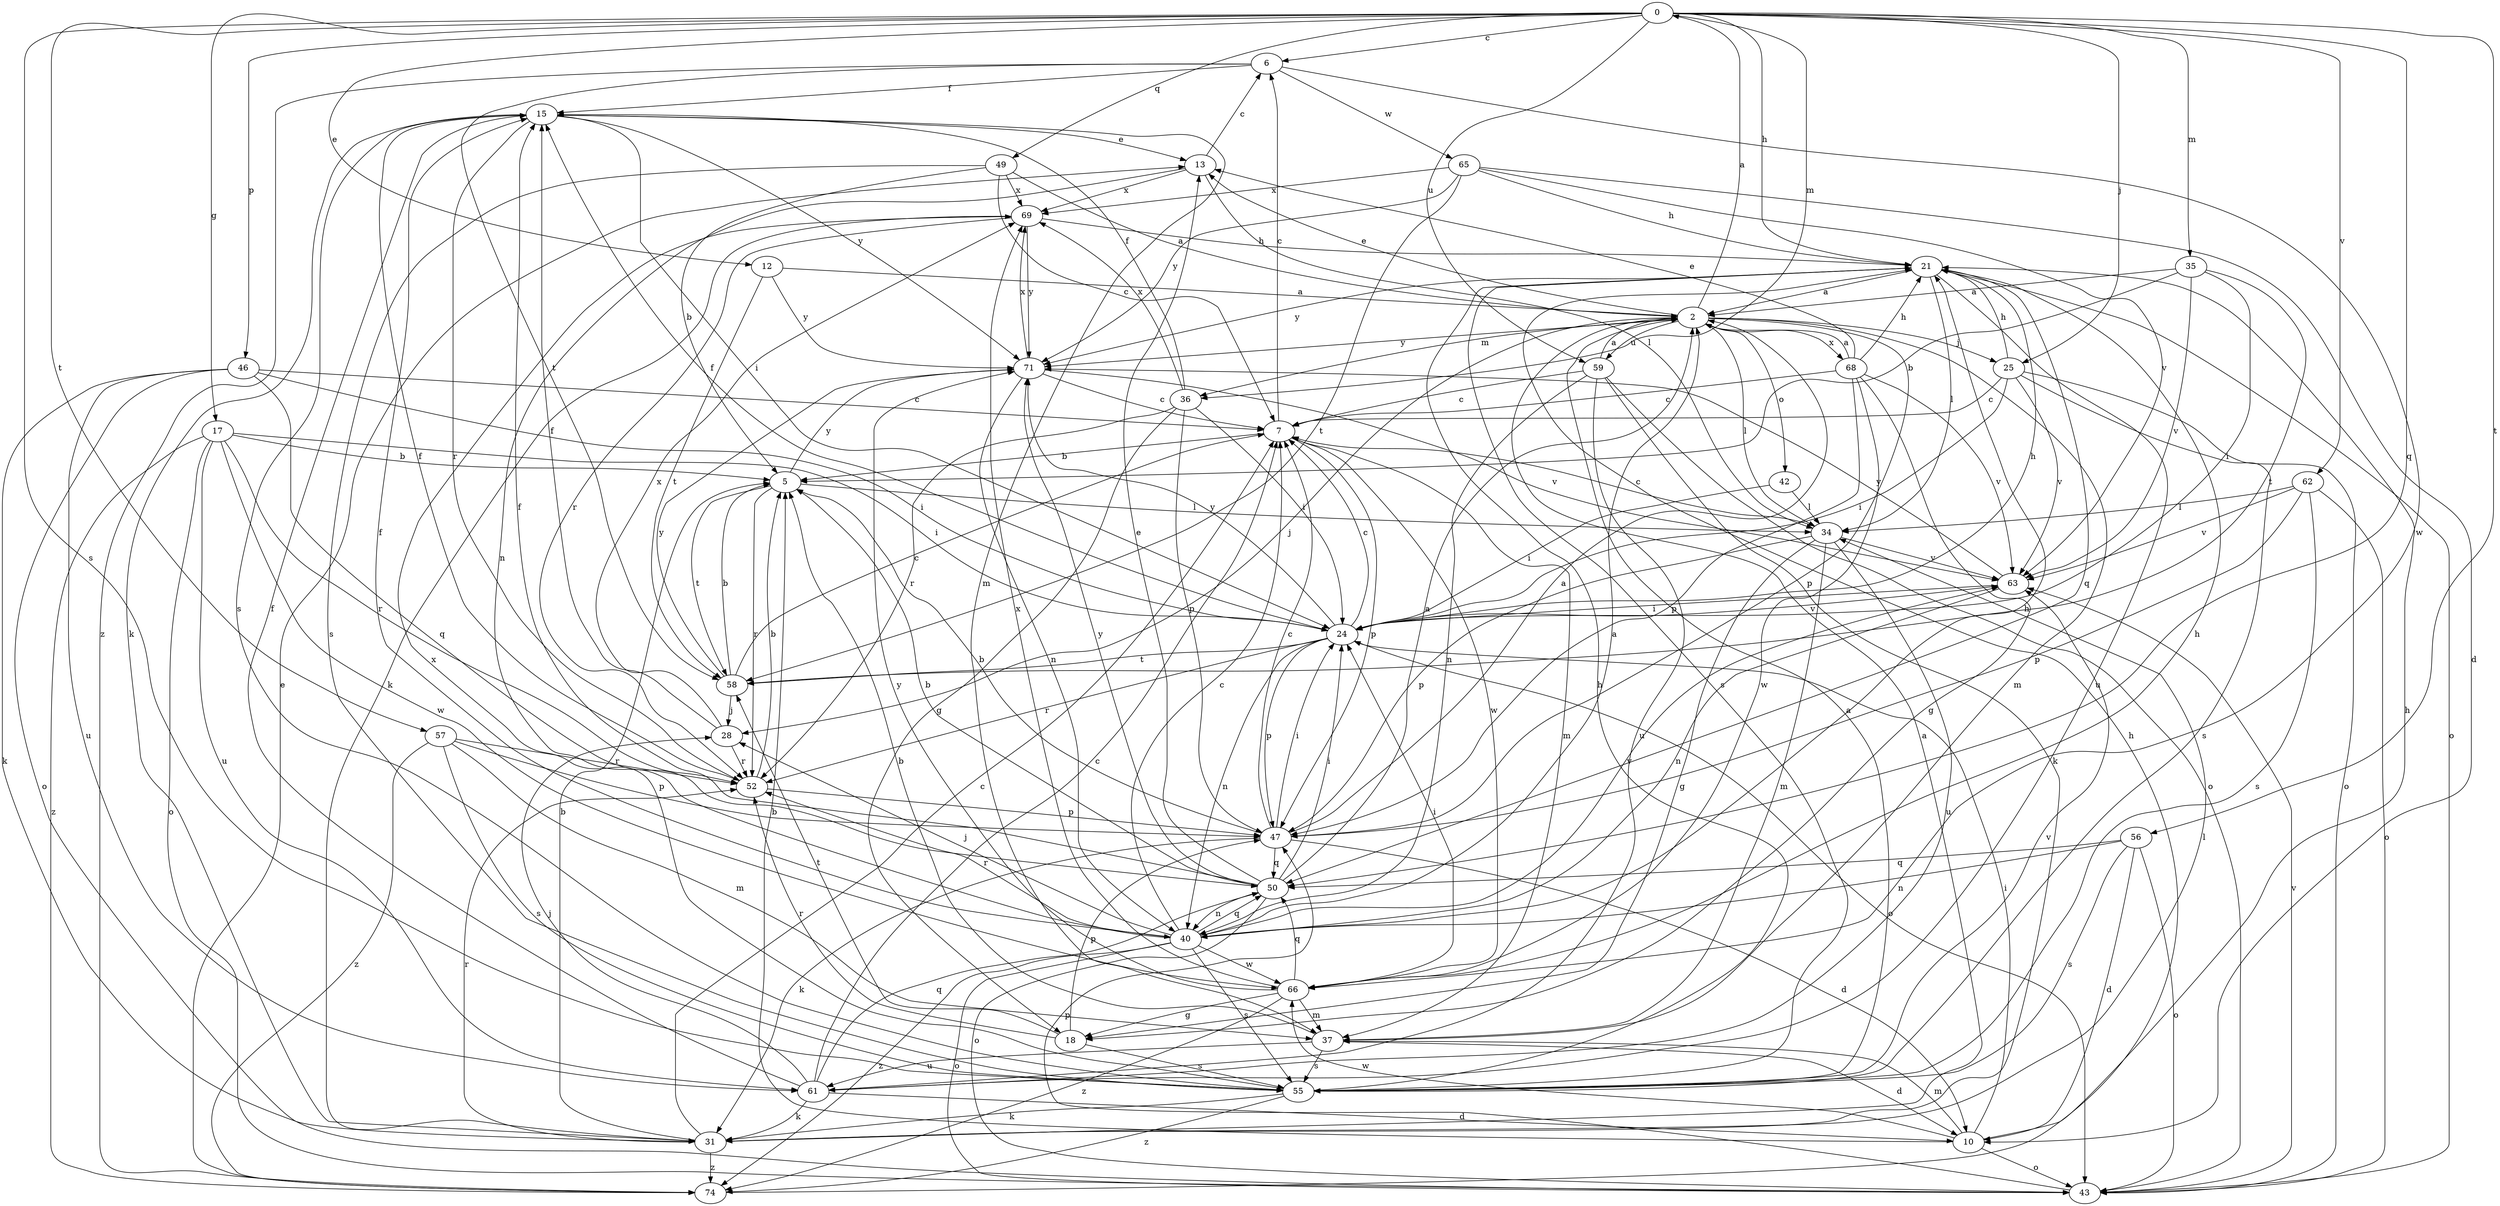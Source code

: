 strict digraph  {
0;
2;
5;
6;
7;
10;
12;
13;
15;
17;
18;
21;
24;
25;
28;
31;
34;
35;
36;
37;
40;
42;
43;
46;
47;
49;
50;
52;
55;
56;
57;
58;
59;
61;
62;
63;
65;
66;
68;
69;
71;
74;
0 -> 6  [label=c];
0 -> 12  [label=e];
0 -> 17  [label=g];
0 -> 21  [label=h];
0 -> 25  [label=j];
0 -> 35  [label=m];
0 -> 36  [label=m];
0 -> 46  [label=p];
0 -> 49  [label=q];
0 -> 50  [label=q];
0 -> 55  [label=s];
0 -> 56  [label=t];
0 -> 57  [label=t];
0 -> 59  [label=u];
0 -> 62  [label=v];
2 -> 0  [label=a];
2 -> 13  [label=e];
2 -> 25  [label=j];
2 -> 28  [label=j];
2 -> 34  [label=l];
2 -> 36  [label=m];
2 -> 37  [label=m];
2 -> 42  [label=o];
2 -> 47  [label=p];
2 -> 59  [label=u];
2 -> 68  [label=x];
2 -> 71  [label=y];
5 -> 34  [label=l];
5 -> 52  [label=r];
5 -> 58  [label=t];
5 -> 71  [label=y];
6 -> 15  [label=f];
6 -> 58  [label=t];
6 -> 65  [label=w];
6 -> 66  [label=w];
6 -> 74  [label=z];
7 -> 5  [label=b];
7 -> 6  [label=c];
7 -> 37  [label=m];
7 -> 47  [label=p];
7 -> 66  [label=w];
10 -> 5  [label=b];
10 -> 21  [label=h];
10 -> 24  [label=i];
10 -> 37  [label=m];
10 -> 43  [label=o];
10 -> 66  [label=w];
12 -> 2  [label=a];
12 -> 58  [label=t];
12 -> 71  [label=y];
13 -> 6  [label=c];
13 -> 34  [label=l];
13 -> 40  [label=n];
13 -> 69  [label=x];
15 -> 13  [label=e];
15 -> 24  [label=i];
15 -> 31  [label=k];
15 -> 37  [label=m];
15 -> 52  [label=r];
15 -> 55  [label=s];
15 -> 71  [label=y];
17 -> 5  [label=b];
17 -> 24  [label=i];
17 -> 43  [label=o];
17 -> 52  [label=r];
17 -> 61  [label=u];
17 -> 66  [label=w];
17 -> 74  [label=z];
18 -> 47  [label=p];
18 -> 52  [label=r];
18 -> 55  [label=s];
18 -> 58  [label=t];
21 -> 2  [label=a];
21 -> 34  [label=l];
21 -> 43  [label=o];
21 -> 50  [label=q];
21 -> 55  [label=s];
21 -> 61  [label=u];
21 -> 71  [label=y];
24 -> 7  [label=c];
24 -> 15  [label=f];
24 -> 21  [label=h];
24 -> 40  [label=n];
24 -> 43  [label=o];
24 -> 47  [label=p];
24 -> 52  [label=r];
24 -> 58  [label=t];
24 -> 63  [label=v];
24 -> 71  [label=y];
25 -> 7  [label=c];
25 -> 21  [label=h];
25 -> 24  [label=i];
25 -> 43  [label=o];
25 -> 55  [label=s];
25 -> 63  [label=v];
28 -> 15  [label=f];
28 -> 52  [label=r];
28 -> 69  [label=x];
31 -> 2  [label=a];
31 -> 5  [label=b];
31 -> 7  [label=c];
31 -> 34  [label=l];
31 -> 52  [label=r];
31 -> 74  [label=z];
34 -> 7  [label=c];
34 -> 18  [label=g];
34 -> 37  [label=m];
34 -> 47  [label=p];
34 -> 61  [label=u];
34 -> 63  [label=v];
35 -> 2  [label=a];
35 -> 5  [label=b];
35 -> 24  [label=i];
35 -> 58  [label=t];
35 -> 63  [label=v];
36 -> 15  [label=f];
36 -> 18  [label=g];
36 -> 24  [label=i];
36 -> 47  [label=p];
36 -> 52  [label=r];
36 -> 69  [label=x];
37 -> 5  [label=b];
37 -> 10  [label=d];
37 -> 55  [label=s];
37 -> 61  [label=u];
40 -> 2  [label=a];
40 -> 7  [label=c];
40 -> 15  [label=f];
40 -> 21  [label=h];
40 -> 28  [label=j];
40 -> 43  [label=o];
40 -> 50  [label=q];
40 -> 52  [label=r];
40 -> 55  [label=s];
40 -> 63  [label=v];
40 -> 66  [label=w];
40 -> 74  [label=z];
42 -> 24  [label=i];
42 -> 34  [label=l];
43 -> 47  [label=p];
43 -> 63  [label=v];
46 -> 7  [label=c];
46 -> 24  [label=i];
46 -> 31  [label=k];
46 -> 43  [label=o];
46 -> 50  [label=q];
46 -> 61  [label=u];
47 -> 2  [label=a];
47 -> 5  [label=b];
47 -> 7  [label=c];
47 -> 10  [label=d];
47 -> 24  [label=i];
47 -> 31  [label=k];
47 -> 50  [label=q];
49 -> 2  [label=a];
49 -> 5  [label=b];
49 -> 7  [label=c];
49 -> 55  [label=s];
49 -> 69  [label=x];
50 -> 2  [label=a];
50 -> 5  [label=b];
50 -> 13  [label=e];
50 -> 15  [label=f];
50 -> 24  [label=i];
50 -> 40  [label=n];
50 -> 43  [label=o];
50 -> 71  [label=y];
52 -> 5  [label=b];
52 -> 15  [label=f];
52 -> 47  [label=p];
55 -> 2  [label=a];
55 -> 21  [label=h];
55 -> 31  [label=k];
55 -> 63  [label=v];
55 -> 69  [label=x];
55 -> 74  [label=z];
56 -> 10  [label=d];
56 -> 40  [label=n];
56 -> 43  [label=o];
56 -> 50  [label=q];
56 -> 55  [label=s];
57 -> 37  [label=m];
57 -> 47  [label=p];
57 -> 52  [label=r];
57 -> 55  [label=s];
57 -> 74  [label=z];
58 -> 5  [label=b];
58 -> 7  [label=c];
58 -> 28  [label=j];
58 -> 71  [label=y];
59 -> 2  [label=a];
59 -> 7  [label=c];
59 -> 31  [label=k];
59 -> 40  [label=n];
59 -> 43  [label=o];
59 -> 61  [label=u];
61 -> 7  [label=c];
61 -> 10  [label=d];
61 -> 15  [label=f];
61 -> 28  [label=j];
61 -> 31  [label=k];
61 -> 50  [label=q];
62 -> 34  [label=l];
62 -> 43  [label=o];
62 -> 47  [label=p];
62 -> 55  [label=s];
62 -> 63  [label=v];
63 -> 24  [label=i];
63 -> 40  [label=n];
63 -> 71  [label=y];
65 -> 10  [label=d];
65 -> 21  [label=h];
65 -> 58  [label=t];
65 -> 63  [label=v];
65 -> 69  [label=x];
65 -> 71  [label=y];
66 -> 18  [label=g];
66 -> 21  [label=h];
66 -> 24  [label=i];
66 -> 37  [label=m];
66 -> 50  [label=q];
66 -> 69  [label=x];
66 -> 71  [label=y];
66 -> 74  [label=z];
68 -> 2  [label=a];
68 -> 7  [label=c];
68 -> 13  [label=e];
68 -> 18  [label=g];
68 -> 21  [label=h];
68 -> 47  [label=p];
68 -> 63  [label=v];
68 -> 66  [label=w];
69 -> 21  [label=h];
69 -> 31  [label=k];
69 -> 52  [label=r];
69 -> 71  [label=y];
71 -> 7  [label=c];
71 -> 40  [label=n];
71 -> 63  [label=v];
71 -> 69  [label=x];
74 -> 13  [label=e];
74 -> 21  [label=h];
}

